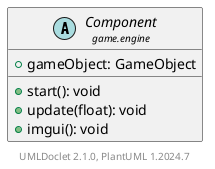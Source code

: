 @startuml
    set namespaceSeparator none
    hide empty fields
    hide empty methods

    abstract class "<size:14>Component\n<size:10>game.engine" as game.engine.Component [[Component.html]] {
        +gameObject: GameObject
        +start(): void
        +update(float): void
        +imgui(): void
    }

    center footer UMLDoclet 2.1.0, PlantUML %version()
@enduml
